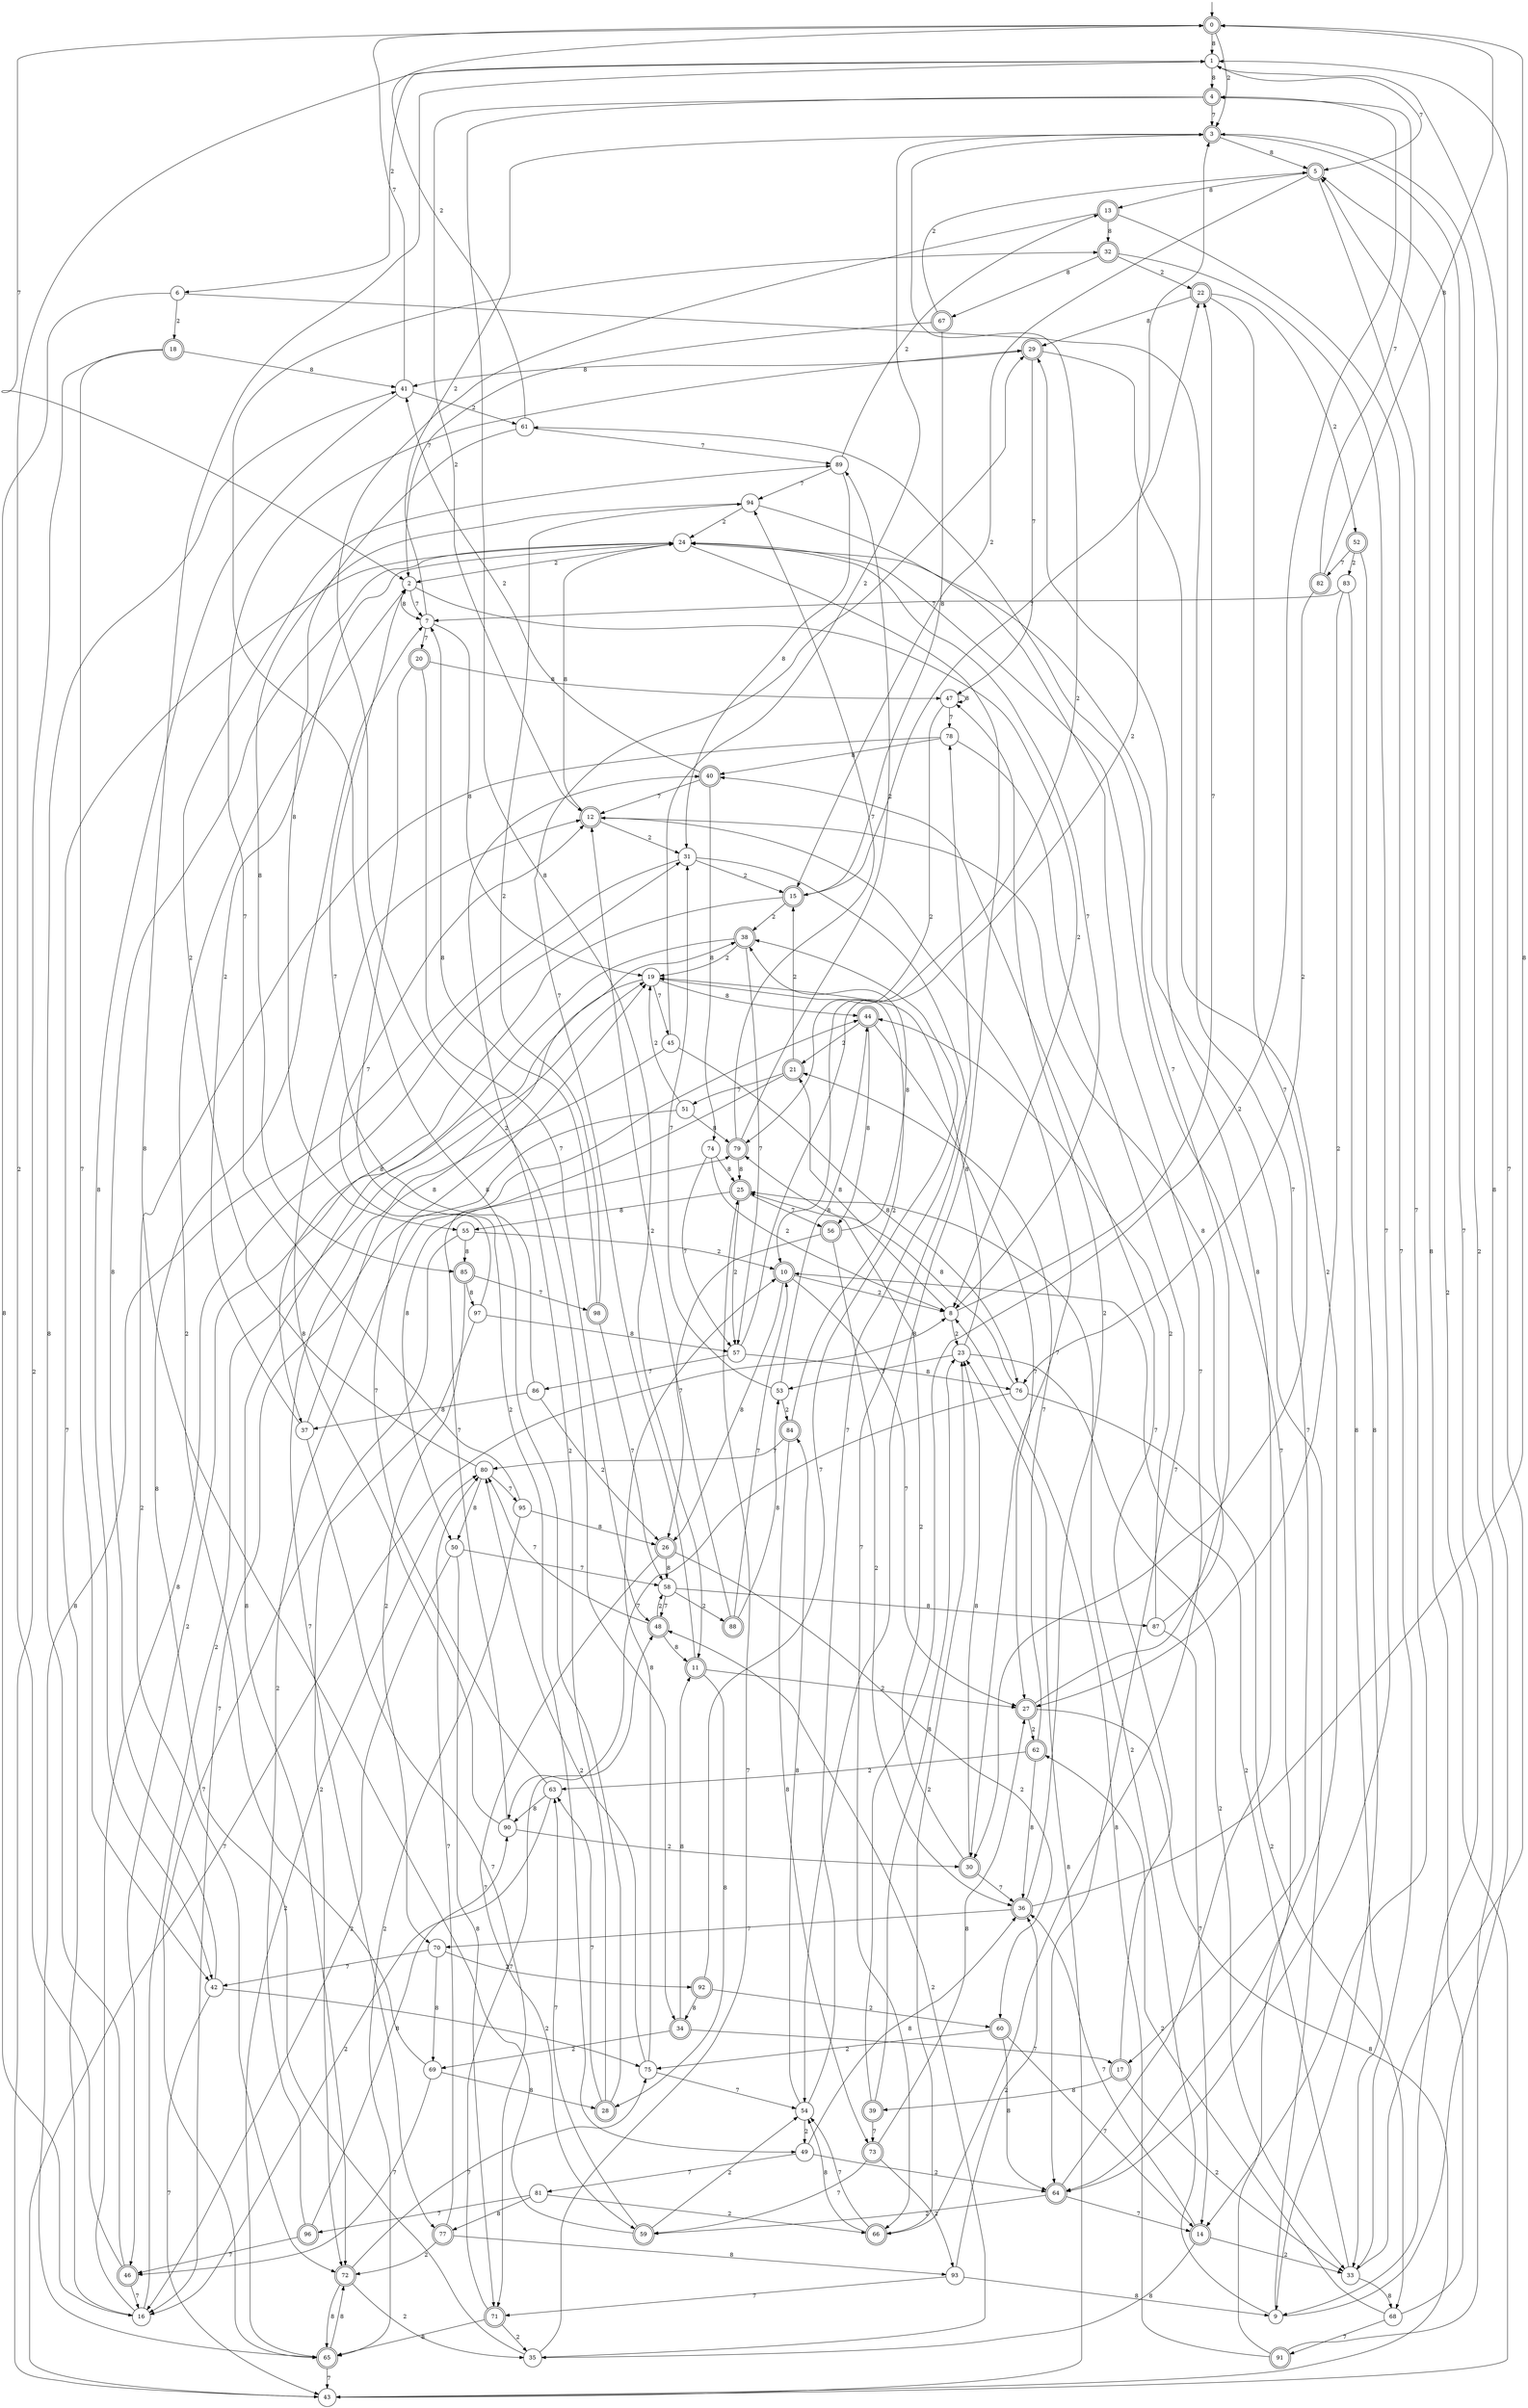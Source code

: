 digraph g {

	s0 [shape="doublecircle" label="0"];
	s1 [shape="circle" label="1"];
	s2 [shape="circle" label="2"];
	s3 [shape="doublecircle" label="3"];
	s4 [shape="doublecircle" label="4"];
	s5 [shape="doublecircle" label="5"];
	s6 [shape="circle" label="6"];
	s7 [shape="circle" label="7"];
	s8 [shape="circle" label="8"];
	s9 [shape="circle" label="9"];
	s10 [shape="doublecircle" label="10"];
	s11 [shape="doublecircle" label="11"];
	s12 [shape="doublecircle" label="12"];
	s13 [shape="doublecircle" label="13"];
	s14 [shape="doublecircle" label="14"];
	s15 [shape="doublecircle" label="15"];
	s16 [shape="circle" label="16"];
	s17 [shape="doublecircle" label="17"];
	s18 [shape="doublecircle" label="18"];
	s19 [shape="circle" label="19"];
	s20 [shape="doublecircle" label="20"];
	s21 [shape="doublecircle" label="21"];
	s22 [shape="doublecircle" label="22"];
	s23 [shape="circle" label="23"];
	s24 [shape="circle" label="24"];
	s25 [shape="doublecircle" label="25"];
	s26 [shape="doublecircle" label="26"];
	s27 [shape="doublecircle" label="27"];
	s28 [shape="doublecircle" label="28"];
	s29 [shape="doublecircle" label="29"];
	s30 [shape="doublecircle" label="30"];
	s31 [shape="circle" label="31"];
	s32 [shape="doublecircle" label="32"];
	s33 [shape="circle" label="33"];
	s34 [shape="doublecircle" label="34"];
	s35 [shape="circle" label="35"];
	s36 [shape="doublecircle" label="36"];
	s37 [shape="circle" label="37"];
	s38 [shape="doublecircle" label="38"];
	s39 [shape="doublecircle" label="39"];
	s40 [shape="doublecircle" label="40"];
	s41 [shape="circle" label="41"];
	s42 [shape="circle" label="42"];
	s43 [shape="circle" label="43"];
	s44 [shape="doublecircle" label="44"];
	s45 [shape="circle" label="45"];
	s46 [shape="doublecircle" label="46"];
	s47 [shape="circle" label="47"];
	s48 [shape="doublecircle" label="48"];
	s49 [shape="circle" label="49"];
	s50 [shape="circle" label="50"];
	s51 [shape="circle" label="51"];
	s52 [shape="doublecircle" label="52"];
	s53 [shape="circle" label="53"];
	s54 [shape="circle" label="54"];
	s55 [shape="circle" label="55"];
	s56 [shape="doublecircle" label="56"];
	s57 [shape="circle" label="57"];
	s58 [shape="circle" label="58"];
	s59 [shape="doublecircle" label="59"];
	s60 [shape="doublecircle" label="60"];
	s61 [shape="circle" label="61"];
	s62 [shape="doublecircle" label="62"];
	s63 [shape="circle" label="63"];
	s64 [shape="doublecircle" label="64"];
	s65 [shape="doublecircle" label="65"];
	s66 [shape="doublecircle" label="66"];
	s67 [shape="doublecircle" label="67"];
	s68 [shape="circle" label="68"];
	s69 [shape="circle" label="69"];
	s70 [shape="circle" label="70"];
	s71 [shape="doublecircle" label="71"];
	s72 [shape="doublecircle" label="72"];
	s73 [shape="doublecircle" label="73"];
	s74 [shape="circle" label="74"];
	s75 [shape="circle" label="75"];
	s76 [shape="circle" label="76"];
	s77 [shape="doublecircle" label="77"];
	s78 [shape="circle" label="78"];
	s79 [shape="doublecircle" label="79"];
	s80 [shape="circle" label="80"];
	s81 [shape="circle" label="81"];
	s82 [shape="doublecircle" label="82"];
	s83 [shape="circle" label="83"];
	s84 [shape="doublecircle" label="84"];
	s85 [shape="doublecircle" label="85"];
	s86 [shape="circle" label="86"];
	s87 [shape="circle" label="87"];
	s88 [shape="doublecircle" label="88"];
	s89 [shape="circle" label="89"];
	s90 [shape="circle" label="90"];
	s91 [shape="doublecircle" label="91"];
	s92 [shape="doublecircle" label="92"];
	s93 [shape="circle" label="93"];
	s94 [shape="circle" label="94"];
	s95 [shape="circle" label="95"];
	s96 [shape="doublecircle" label="96"];
	s97 [shape="circle" label="97"];
	s98 [shape="doublecircle" label="98"];
	s0 -> s1 [label="8"];
	s0 -> s2 [label="7"];
	s0 -> s3 [label="2"];
	s1 -> s4 [label="8"];
	s1 -> s5 [label="7"];
	s1 -> s6 [label="2"];
	s2 -> s7 [label="8"];
	s2 -> s7 [label="7"];
	s2 -> s8 [label="2"];
	s3 -> s5 [label="8"];
	s3 -> s9 [label="7"];
	s3 -> s10 [label="2"];
	s4 -> s11 [label="8"];
	s4 -> s3 [label="7"];
	s4 -> s12 [label="2"];
	s5 -> s13 [label="8"];
	s5 -> s14 [label="7"];
	s5 -> s15 [label="2"];
	s6 -> s16 [label="8"];
	s6 -> s17 [label="7"];
	s6 -> s18 [label="2"];
	s7 -> s19 [label="8"];
	s7 -> s20 [label="7"];
	s7 -> s3 [label="2"];
	s8 -> s21 [label="8"];
	s8 -> s22 [label="7"];
	s8 -> s23 [label="2"];
	s9 -> s1 [label="8"];
	s9 -> s24 [label="7"];
	s9 -> s25 [label="2"];
	s10 -> s26 [label="8"];
	s10 -> s27 [label="7"];
	s10 -> s8 [label="2"];
	s11 -> s28 [label="8"];
	s11 -> s29 [label="7"];
	s11 -> s27 [label="2"];
	s12 -> s24 [label="8"];
	s12 -> s30 [label="7"];
	s12 -> s31 [label="2"];
	s13 -> s32 [label="8"];
	s13 -> s33 [label="7"];
	s13 -> s34 [label="2"];
	s14 -> s35 [label="8"];
	s14 -> s36 [label="7"];
	s14 -> s33 [label="2"];
	s15 -> s37 [label="8"];
	s15 -> s22 [label="7"];
	s15 -> s38 [label="2"];
	s16 -> s31 [label="8"];
	s16 -> s24 [label="7"];
	s16 -> s19 [label="2"];
	s17 -> s39 [label="8"];
	s17 -> s40 [label="7"];
	s17 -> s33 [label="2"];
	s18 -> s41 [label="8"];
	s18 -> s42 [label="7"];
	s18 -> s43 [label="2"];
	s19 -> s44 [label="8"];
	s19 -> s45 [label="7"];
	s19 -> s46 [label="2"];
	s20 -> s47 [label="8"];
	s20 -> s48 [label="7"];
	s20 -> s49 [label="2"];
	s21 -> s50 [label="8"];
	s21 -> s51 [label="7"];
	s21 -> s15 [label="2"];
	s22 -> s29 [label="8"];
	s22 -> s30 [label="7"];
	s22 -> s52 [label="2"];
	s23 -> s19 [label="8"];
	s23 -> s53 [label="7"];
	s23 -> s33 [label="2"];
	s24 -> s54 [label="8"];
	s24 -> s8 [label="7"];
	s24 -> s2 [label="2"];
	s25 -> s55 [label="8"];
	s25 -> s56 [label="7"];
	s25 -> s57 [label="2"];
	s26 -> s58 [label="8"];
	s26 -> s59 [label="7"];
	s26 -> s60 [label="2"];
	s27 -> s43 [label="8"];
	s27 -> s61 [label="7"];
	s27 -> s62 [label="2"];
	s28 -> s32 [label="8"];
	s28 -> s63 [label="7"];
	s28 -> s40 [label="2"];
	s29 -> s41 [label="8"];
	s29 -> s47 [label="7"];
	s29 -> s64 [label="2"];
	s30 -> s23 [label="8"];
	s30 -> s36 [label="7"];
	s30 -> s25 [label="2"];
	s31 -> s65 [label="8"];
	s31 -> s66 [label="7"];
	s31 -> s15 [label="2"];
	s32 -> s67 [label="8"];
	s32 -> s64 [label="7"];
	s32 -> s22 [label="2"];
	s33 -> s68 [label="8"];
	s33 -> s1 [label="7"];
	s33 -> s10 [label="2"];
	s34 -> s11 [label="8"];
	s34 -> s17 [label="7"];
	s34 -> s69 [label="2"];
	s35 -> s7 [label="8"];
	s35 -> s25 [label="7"];
	s35 -> s48 [label="2"];
	s36 -> s0 [label="8"];
	s36 -> s70 [label="7"];
	s36 -> s47 [label="2"];
	s37 -> s38 [label="8"];
	s37 -> s71 [label="7"];
	s37 -> s24 [label="2"];
	s38 -> s72 [label="8"];
	s38 -> s57 [label="7"];
	s38 -> s19 [label="2"];
	s39 -> s23 [label="8"];
	s39 -> s73 [label="7"];
	s39 -> s4 [label="2"];
	s40 -> s74 [label="8"];
	s40 -> s12 [label="7"];
	s40 -> s41 [label="2"];
	s41 -> s42 [label="8"];
	s41 -> s0 [label="7"];
	s41 -> s61 [label="2"];
	s42 -> s24 [label="8"];
	s42 -> s43 [label="7"];
	s42 -> s75 [label="2"];
	s43 -> s23 [label="8"];
	s43 -> s8 [label="7"];
	s43 -> s5 [label="2"];
	s44 -> s56 [label="8"];
	s44 -> s27 [label="7"];
	s44 -> s21 [label="2"];
	s45 -> s76 [label="8"];
	s45 -> s77 [label="7"];
	s45 -> s3 [label="2"];
	s46 -> s41 [label="8"];
	s46 -> s16 [label="7"];
	s46 -> s1 [label="2"];
	s47 -> s47 [label="8"];
	s47 -> s78 [label="7"];
	s47 -> s79 [label="2"];
	s48 -> s11 [label="8"];
	s48 -> s80 [label="7"];
	s48 -> s58 [label="2"];
	s49 -> s36 [label="8"];
	s49 -> s81 [label="7"];
	s49 -> s64 [label="2"];
	s50 -> s71 [label="8"];
	s50 -> s58 [label="7"];
	s50 -> s16 [label="2"];
	s51 -> s79 [label="8"];
	s51 -> s16 [label="7"];
	s51 -> s19 [label="2"];
	s52 -> s9 [label="8"];
	s52 -> s82 [label="7"];
	s52 -> s83 [label="2"];
	s53 -> s44 [label="8"];
	s53 -> s31 [label="7"];
	s53 -> s84 [label="2"];
	s54 -> s84 [label="8"];
	s54 -> s78 [label="7"];
	s54 -> s49 [label="2"];
	s55 -> s85 [label="8"];
	s55 -> s65 [label="7"];
	s55 -> s10 [label="2"];
	s56 -> s38 [label="8"];
	s56 -> s26 [label="7"];
	s56 -> s36 [label="2"];
	s57 -> s76 [label="8"];
	s57 -> s86 [label="7"];
	s57 -> s3 [label="2"];
	s58 -> s87 [label="8"];
	s58 -> s48 [label="7"];
	s58 -> s88 [label="2"];
	s59 -> s1 [label="8"];
	s59 -> s63 [label="7"];
	s59 -> s54 [label="2"];
	s60 -> s64 [label="8"];
	s60 -> s14 [label="7"];
	s60 -> s75 [label="2"];
	s61 -> s55 [label="8"];
	s61 -> s89 [label="7"];
	s61 -> s0 [label="2"];
	s62 -> s36 [label="8"];
	s62 -> s21 [label="7"];
	s62 -> s63 [label="2"];
	s63 -> s90 [label="8"];
	s63 -> s19 [label="7"];
	s63 -> s16 [label="2"];
	s64 -> s29 [label="8"];
	s64 -> s14 [label="7"];
	s64 -> s59 [label="2"];
	s65 -> s72 [label="8"];
	s65 -> s43 [label="7"];
	s65 -> s80 [label="2"];
	s66 -> s54 [label="8"];
	s66 -> s54 [label="7"];
	s66 -> s23 [label="2"];
	s67 -> s15 [label="8"];
	s67 -> s2 [label="7"];
	s67 -> s5 [label="2"];
	s68 -> s5 [label="8"];
	s68 -> s91 [label="7"];
	s68 -> s62 [label="2"];
	s69 -> s28 [label="8"];
	s69 -> s46 [label="7"];
	s69 -> s2 [label="2"];
	s70 -> s69 [label="8"];
	s70 -> s42 [label="7"];
	s70 -> s92 [label="2"];
	s71 -> s65 [label="8"];
	s71 -> s48 [label="7"];
	s71 -> s35 [label="2"];
	s72 -> s65 [label="8"];
	s72 -> s75 [label="7"];
	s72 -> s35 [label="2"];
	s73 -> s27 [label="8"];
	s73 -> s59 [label="7"];
	s73 -> s93 [label="2"];
	s74 -> s25 [label="8"];
	s74 -> s57 [label="7"];
	s74 -> s8 [label="2"];
	s75 -> s10 [label="8"];
	s75 -> s54 [label="7"];
	s75 -> s80 [label="2"];
	s76 -> s79 [label="8"];
	s76 -> s90 [label="7"];
	s76 -> s68 [label="2"];
	s77 -> s93 [label="8"];
	s77 -> s80 [label="7"];
	s77 -> s72 [label="2"];
	s78 -> s40 [label="8"];
	s78 -> s64 [label="7"];
	s78 -> s72 [label="2"];
	s79 -> s25 [label="8"];
	s79 -> s94 [label="7"];
	s79 -> s89 [label="2"];
	s80 -> s50 [label="8"];
	s80 -> s95 [label="7"];
	s80 -> s89 [label="2"];
	s81 -> s77 [label="8"];
	s81 -> s96 [label="7"];
	s81 -> s66 [label="2"];
	s82 -> s0 [label="8"];
	s82 -> s4 [label="7"];
	s82 -> s76 [label="2"];
	s83 -> s33 [label="8"];
	s83 -> s7 [label="7"];
	s83 -> s27 [label="2"];
	s84 -> s73 [label="8"];
	s84 -> s80 [label="7"];
	s84 -> s19 [label="2"];
	s85 -> s97 [label="8"];
	s85 -> s98 [label="7"];
	s85 -> s70 [label="2"];
	s86 -> s37 [label="8"];
	s86 -> s2 [label="7"];
	s86 -> s26 [label="2"];
	s87 -> s12 [label="8"];
	s87 -> s14 [label="7"];
	s87 -> s44 [label="2"];
	s88 -> s53 [label="8"];
	s88 -> s10 [label="7"];
	s88 -> s12 [label="2"];
	s89 -> s31 [label="8"];
	s89 -> s94 [label="7"];
	s89 -> s13 [label="2"];
	s90 -> s12 [label="8"];
	s90 -> s44 [label="7"];
	s90 -> s30 [label="2"];
	s91 -> s8 [label="8"];
	s91 -> s24 [label="7"];
	s91 -> s3 [label="2"];
	s92 -> s34 [label="8"];
	s92 -> s38 [label="7"];
	s92 -> s60 [label="2"];
	s93 -> s9 [label="8"];
	s93 -> s71 [label="7"];
	s93 -> s36 [label="2"];
	s94 -> s85 [label="8"];
	s94 -> s66 [label="7"];
	s94 -> s24 [label="2"];
	s95 -> s26 [label="8"];
	s95 -> s29 [label="7"];
	s95 -> s65 [label="2"];
	s96 -> s90 [label="8"];
	s96 -> s46 [label="7"];
	s96 -> s79 [label="2"];
	s97 -> s57 [label="8"];
	s97 -> s12 [label="7"];
	s97 -> s72 [label="2"];
	s98 -> s7 [label="8"];
	s98 -> s58 [label="7"];
	s98 -> s94 [label="2"];

__start0 [label="" shape="none" width="0" height="0"];
__start0 -> s0;

}
